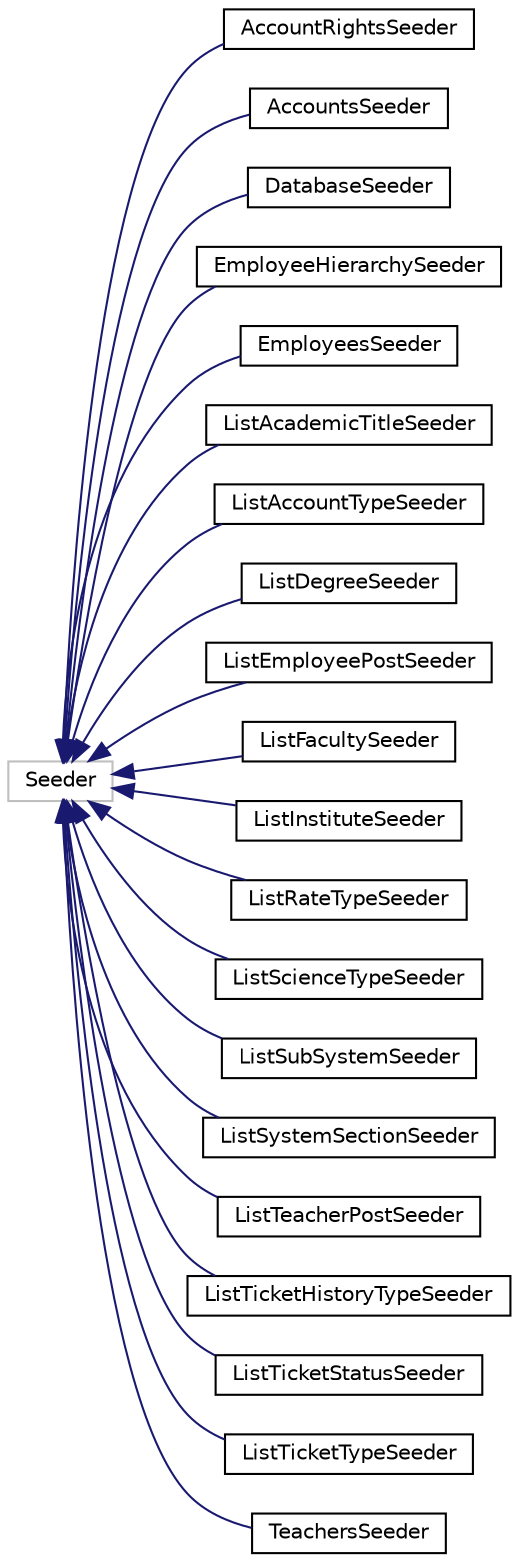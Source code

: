 digraph "Иерархия классов. Графический вид."
{
 // LATEX_PDF_SIZE
  edge [fontname="Helvetica",fontsize="10",labelfontname="Helvetica",labelfontsize="10"];
  node [fontname="Helvetica",fontsize="10",shape=record];
  rankdir="LR";
  Node54 [label="Seeder",height=0.2,width=0.4,color="grey75", fillcolor="white", style="filled",tooltip=" "];
  Node54 -> Node0 [dir="back",color="midnightblue",fontsize="10",style="solid",fontname="Helvetica"];
  Node0 [label="AccountRightsSeeder",height=0.2,width=0.4,color="black", fillcolor="white", style="filled",URL="$class_account_rights_seeder.html",tooltip=" "];
  Node54 -> Node56 [dir="back",color="midnightblue",fontsize="10",style="solid",fontname="Helvetica"];
  Node56 [label="AccountsSeeder",height=0.2,width=0.4,color="black", fillcolor="white", style="filled",URL="$class_accounts_seeder.html",tooltip=" "];
  Node54 -> Node57 [dir="back",color="midnightblue",fontsize="10",style="solid",fontname="Helvetica"];
  Node57 [label="DatabaseSeeder",height=0.2,width=0.4,color="black", fillcolor="white", style="filled",URL="$class_database_seeder.html",tooltip=" "];
  Node54 -> Node58 [dir="back",color="midnightblue",fontsize="10",style="solid",fontname="Helvetica"];
  Node58 [label="EmployeeHierarchySeeder",height=0.2,width=0.4,color="black", fillcolor="white", style="filled",URL="$class_employee_hierarchy_seeder.html",tooltip=" "];
  Node54 -> Node59 [dir="back",color="midnightblue",fontsize="10",style="solid",fontname="Helvetica"];
  Node59 [label="EmployeesSeeder",height=0.2,width=0.4,color="black", fillcolor="white", style="filled",URL="$class_employees_seeder.html",tooltip=" "];
  Node54 -> Node60 [dir="back",color="midnightblue",fontsize="10",style="solid",fontname="Helvetica"];
  Node60 [label="ListAcademicTitleSeeder",height=0.2,width=0.4,color="black", fillcolor="white", style="filled",URL="$class_list_academic_title_seeder.html",tooltip=" "];
  Node54 -> Node61 [dir="back",color="midnightblue",fontsize="10",style="solid",fontname="Helvetica"];
  Node61 [label="ListAccountTypeSeeder",height=0.2,width=0.4,color="black", fillcolor="white", style="filled",URL="$class_list_account_type_seeder.html",tooltip=" "];
  Node54 -> Node62 [dir="back",color="midnightblue",fontsize="10",style="solid",fontname="Helvetica"];
  Node62 [label="ListDegreeSeeder",height=0.2,width=0.4,color="black", fillcolor="white", style="filled",URL="$class_list_degree_seeder.html",tooltip=" "];
  Node54 -> Node63 [dir="back",color="midnightblue",fontsize="10",style="solid",fontname="Helvetica"];
  Node63 [label="ListEmployeePostSeeder",height=0.2,width=0.4,color="black", fillcolor="white", style="filled",URL="$class_list_employee_post_seeder.html",tooltip=" "];
  Node54 -> Node64 [dir="back",color="midnightblue",fontsize="10",style="solid",fontname="Helvetica"];
  Node64 [label="ListFacultySeeder",height=0.2,width=0.4,color="black", fillcolor="white", style="filled",URL="$class_list_faculty_seeder.html",tooltip=" "];
  Node54 -> Node65 [dir="back",color="midnightblue",fontsize="10",style="solid",fontname="Helvetica"];
  Node65 [label="ListInstituteSeeder",height=0.2,width=0.4,color="black", fillcolor="white", style="filled",URL="$class_list_institute_seeder.html",tooltip=" "];
  Node54 -> Node66 [dir="back",color="midnightblue",fontsize="10",style="solid",fontname="Helvetica"];
  Node66 [label="ListRateTypeSeeder",height=0.2,width=0.4,color="black", fillcolor="white", style="filled",URL="$class_list_rate_type_seeder.html",tooltip=" "];
  Node54 -> Node67 [dir="back",color="midnightblue",fontsize="10",style="solid",fontname="Helvetica"];
  Node67 [label="ListScienceTypeSeeder",height=0.2,width=0.4,color="black", fillcolor="white", style="filled",URL="$class_list_science_type_seeder.html",tooltip=" "];
  Node54 -> Node68 [dir="back",color="midnightblue",fontsize="10",style="solid",fontname="Helvetica"];
  Node68 [label="ListSubSystemSeeder",height=0.2,width=0.4,color="black", fillcolor="white", style="filled",URL="$class_list_sub_system_seeder.html",tooltip=" "];
  Node54 -> Node69 [dir="back",color="midnightblue",fontsize="10",style="solid",fontname="Helvetica"];
  Node69 [label="ListSystemSectionSeeder",height=0.2,width=0.4,color="black", fillcolor="white", style="filled",URL="$class_list_system_section_seeder.html",tooltip=" "];
  Node54 -> Node70 [dir="back",color="midnightblue",fontsize="10",style="solid",fontname="Helvetica"];
  Node70 [label="ListTeacherPostSeeder",height=0.2,width=0.4,color="black", fillcolor="white", style="filled",URL="$class_list_teacher_post_seeder.html",tooltip=" "];
  Node54 -> Node71 [dir="back",color="midnightblue",fontsize="10",style="solid",fontname="Helvetica"];
  Node71 [label="ListTicketHistoryTypeSeeder",height=0.2,width=0.4,color="black", fillcolor="white", style="filled",URL="$class_list_ticket_history_type_seeder.html",tooltip=" "];
  Node54 -> Node72 [dir="back",color="midnightblue",fontsize="10",style="solid",fontname="Helvetica"];
  Node72 [label="ListTicketStatusSeeder",height=0.2,width=0.4,color="black", fillcolor="white", style="filled",URL="$class_list_ticket_status_seeder.html",tooltip=" "];
  Node54 -> Node73 [dir="back",color="midnightblue",fontsize="10",style="solid",fontname="Helvetica"];
  Node73 [label="ListTicketTypeSeeder",height=0.2,width=0.4,color="black", fillcolor="white", style="filled",URL="$class_list_ticket_type_seeder.html",tooltip=" "];
  Node54 -> Node74 [dir="back",color="midnightblue",fontsize="10",style="solid",fontname="Helvetica"];
  Node74 [label="TeachersSeeder",height=0.2,width=0.4,color="black", fillcolor="white", style="filled",URL="$class_teachers_seeder.html",tooltip=" "];
}
